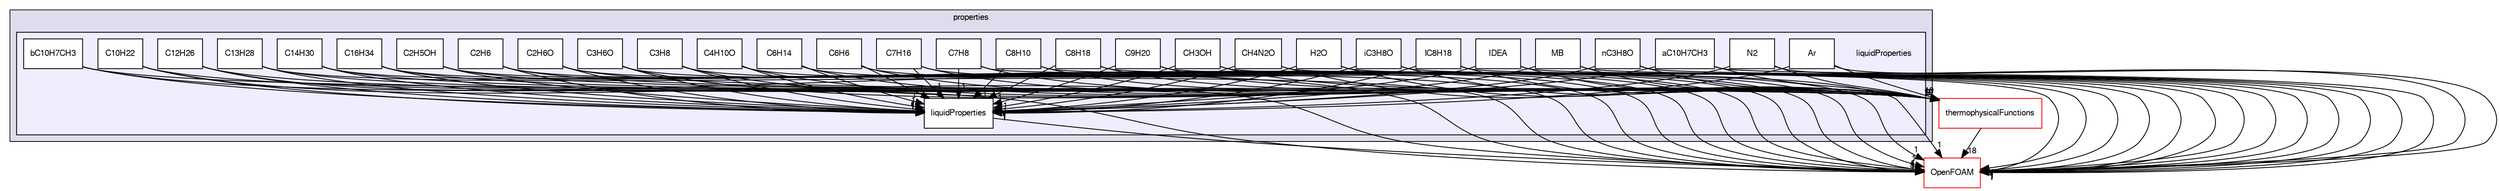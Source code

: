 digraph "src/thermophysicalModels/properties/liquidProperties" {
  bgcolor=transparent;
  compound=true
  node [ fontsize="10", fontname="FreeSans"];
  edge [ labelfontsize="10", labelfontname="FreeSans"];
  subgraph clusterdir_3c6632b74bf580b06326716f3509fb55 {
    graph [ bgcolor="#ddddee", pencolor="black", label="properties" fontname="FreeSans", fontsize="10", URL="dir_3c6632b74bf580b06326716f3509fb55.html"]
  subgraph clusterdir_bfc4847ad5382b13ef47be8e41a5ff58 {
    graph [ bgcolor="#eeeeff", pencolor="black", label="" URL="dir_bfc4847ad5382b13ef47be8e41a5ff58.html"];
    dir_bfc4847ad5382b13ef47be8e41a5ff58 [shape=plaintext label="liquidProperties"];
    dir_7eaed3029ee48c30f9be194bd2b880a2 [shape=box label="aC10H7CH3" color="black" fillcolor="white" style="filled" URL="dir_7eaed3029ee48c30f9be194bd2b880a2.html"];
    dir_2276895c57589790f35367ccafcbbe11 [shape=box label="Ar" color="black" fillcolor="white" style="filled" URL="dir_2276895c57589790f35367ccafcbbe11.html"];
    dir_9c31e9391d8fca80be5fc44a80114f47 [shape=box label="bC10H7CH3" color="black" fillcolor="white" style="filled" URL="dir_9c31e9391d8fca80be5fc44a80114f47.html"];
    dir_c48e52f9f699558907e02b3f17d29df3 [shape=box label="C10H22" color="black" fillcolor="white" style="filled" URL="dir_c48e52f9f699558907e02b3f17d29df3.html"];
    dir_e68832196d2543f107529bc4240b07c9 [shape=box label="C12H26" color="black" fillcolor="white" style="filled" URL="dir_e68832196d2543f107529bc4240b07c9.html"];
    dir_4d37b6cb9256fe0b76bd5fd529f68aac [shape=box label="C13H28" color="black" fillcolor="white" style="filled" URL="dir_4d37b6cb9256fe0b76bd5fd529f68aac.html"];
    dir_f59bdf528167ecf0cd9574afb6e95415 [shape=box label="C14H30" color="black" fillcolor="white" style="filled" URL="dir_f59bdf528167ecf0cd9574afb6e95415.html"];
    dir_6535b4d78654dd81c29071aff96139cf [shape=box label="C16H34" color="black" fillcolor="white" style="filled" URL="dir_6535b4d78654dd81c29071aff96139cf.html"];
    dir_d3029ef3aef58fd22a888338946595f9 [shape=box label="C2H5OH" color="black" fillcolor="white" style="filled" URL="dir_d3029ef3aef58fd22a888338946595f9.html"];
    dir_9737b0fd981bcb8d5b8ca623ee19503e [shape=box label="C2H6" color="black" fillcolor="white" style="filled" URL="dir_9737b0fd981bcb8d5b8ca623ee19503e.html"];
    dir_c829205081c02c5863aeca7e884296aa [shape=box label="C2H6O" color="black" fillcolor="white" style="filled" URL="dir_c829205081c02c5863aeca7e884296aa.html"];
    dir_e5fa2df759f842ba2f5f7d0fe30e461b [shape=box label="C3H6O" color="black" fillcolor="white" style="filled" URL="dir_e5fa2df759f842ba2f5f7d0fe30e461b.html"];
    dir_b33f746d920b61e6b79ecd142b5f18c2 [shape=box label="C3H8" color="black" fillcolor="white" style="filled" URL="dir_b33f746d920b61e6b79ecd142b5f18c2.html"];
    dir_6408010f695b5e7f3d11e19ff618bfd9 [shape=box label="C4H10O" color="black" fillcolor="white" style="filled" URL="dir_6408010f695b5e7f3d11e19ff618bfd9.html"];
    dir_4fab9b125f905b59d184b44a2d8f0047 [shape=box label="C6H14" color="black" fillcolor="white" style="filled" URL="dir_4fab9b125f905b59d184b44a2d8f0047.html"];
    dir_43b2c95e955d05365a873aa3477c5153 [shape=box label="C6H6" color="black" fillcolor="white" style="filled" URL="dir_43b2c95e955d05365a873aa3477c5153.html"];
    dir_73b058585029b0c772318a2ad131d036 [shape=box label="C7H16" color="black" fillcolor="white" style="filled" URL="dir_73b058585029b0c772318a2ad131d036.html"];
    dir_cd17fbdceb4008987073d2a2bbaba0e5 [shape=box label="C7H8" color="black" fillcolor="white" style="filled" URL="dir_cd17fbdceb4008987073d2a2bbaba0e5.html"];
    dir_5f29ec33410d1923dae65c594b4f3012 [shape=box label="C8H10" color="black" fillcolor="white" style="filled" URL="dir_5f29ec33410d1923dae65c594b4f3012.html"];
    dir_e7ee222ac0b69df5a384e7f3da610a5b [shape=box label="C8H18" color="black" fillcolor="white" style="filled" URL="dir_e7ee222ac0b69df5a384e7f3da610a5b.html"];
    dir_a5df0e87fc779efdaf58c1934cc8f44f [shape=box label="C9H20" color="black" fillcolor="white" style="filled" URL="dir_a5df0e87fc779efdaf58c1934cc8f44f.html"];
    dir_4aaee1884a50fb6514476afb776e6154 [shape=box label="CH3OH" color="black" fillcolor="white" style="filled" URL="dir_4aaee1884a50fb6514476afb776e6154.html"];
    dir_d691319ceda4de5c03e63da1bf2a9da9 [shape=box label="CH4N2O" color="black" fillcolor="white" style="filled" URL="dir_d691319ceda4de5c03e63da1bf2a9da9.html"];
    dir_5a50f4f1f1fe694dcae74ca78a556215 [shape=box label="H2O" color="black" fillcolor="white" style="filled" URL="dir_5a50f4f1f1fe694dcae74ca78a556215.html"];
    dir_156b478ae5299146135100fa54713068 [shape=box label="iC3H8O" color="black" fillcolor="white" style="filled" URL="dir_156b478ae5299146135100fa54713068.html"];
    dir_9194221282e7324ef2f16c811d0aea0a [shape=box label="IC8H18" color="black" fillcolor="white" style="filled" URL="dir_9194221282e7324ef2f16c811d0aea0a.html"];
    dir_17558facc8025d0195c55729d5e97ba9 [shape=box label="IDEA" color="black" fillcolor="white" style="filled" URL="dir_17558facc8025d0195c55729d5e97ba9.html"];
    dir_f264eb281aea58a95d7000fded14adc7 [shape=box label="liquidProperties" color="black" fillcolor="white" style="filled" URL="dir_f264eb281aea58a95d7000fded14adc7.html"];
    dir_6a505712b6ce23e99719c54bb3fcc878 [shape=box label="MB" color="black" fillcolor="white" style="filled" URL="dir_6a505712b6ce23e99719c54bb3fcc878.html"];
    dir_436f30da1cc6a2e08a104883a17132db [shape=box label="N2" color="black" fillcolor="white" style="filled" URL="dir_436f30da1cc6a2e08a104883a17132db.html"];
    dir_c831f1ab31d68cf967c636f64c66bfd5 [shape=box label="nC3H8O" color="black" fillcolor="white" style="filled" URL="dir_c831f1ab31d68cf967c636f64c66bfd5.html"];
  }
  }
  dir_05d20c15c5fbf8a8f07c4f897848dece [shape=box label="thermophysicalFunctions" color="red" URL="dir_05d20c15c5fbf8a8f07c4f897848dece.html"];
  dir_c5473ff19b20e6ec4dfe5c310b3778a8 [shape=box label="OpenFOAM" color="red" URL="dir_c5473ff19b20e6ec4dfe5c310b3778a8.html"];
  dir_e7ee222ac0b69df5a384e7f3da610a5b->dir_f264eb281aea58a95d7000fded14adc7 [headlabel="1", labeldistance=1.5 headhref="dir_002582_002590.html"];
  dir_e7ee222ac0b69df5a384e7f3da610a5b->dir_05d20c15c5fbf8a8f07c4f897848dece [headlabel="10", labeldistance=1.5 headhref="dir_002582_002730.html"];
  dir_e7ee222ac0b69df5a384e7f3da610a5b->dir_c5473ff19b20e6ec4dfe5c310b3778a8 [headlabel="1", labeldistance=1.5 headhref="dir_002582_001706.html"];
  dir_4fab9b125f905b59d184b44a2d8f0047->dir_f264eb281aea58a95d7000fded14adc7 [headlabel="1", labeldistance=1.5 headhref="dir_002577_002590.html"];
  dir_4fab9b125f905b59d184b44a2d8f0047->dir_05d20c15c5fbf8a8f07c4f897848dece [headlabel="10", labeldistance=1.5 headhref="dir_002577_002730.html"];
  dir_4fab9b125f905b59d184b44a2d8f0047->dir_c5473ff19b20e6ec4dfe5c310b3778a8 [headlabel="1", labeldistance=1.5 headhref="dir_002577_001706.html"];
  dir_c48e52f9f699558907e02b3f17d29df3->dir_f264eb281aea58a95d7000fded14adc7 [headlabel="1", labeldistance=1.5 headhref="dir_002566_002590.html"];
  dir_c48e52f9f699558907e02b3f17d29df3->dir_05d20c15c5fbf8a8f07c4f897848dece [headlabel="10", labeldistance=1.5 headhref="dir_002566_002730.html"];
  dir_c48e52f9f699558907e02b3f17d29df3->dir_c5473ff19b20e6ec4dfe5c310b3778a8 [headlabel="1", labeldistance=1.5 headhref="dir_002566_001706.html"];
  dir_6a505712b6ce23e99719c54bb3fcc878->dir_f264eb281aea58a95d7000fded14adc7 [headlabel="1", labeldistance=1.5 headhref="dir_002591_002590.html"];
  dir_6a505712b6ce23e99719c54bb3fcc878->dir_05d20c15c5fbf8a8f07c4f897848dece [headlabel="10", labeldistance=1.5 headhref="dir_002591_002730.html"];
  dir_6a505712b6ce23e99719c54bb3fcc878->dir_c5473ff19b20e6ec4dfe5c310b3778a8 [headlabel="1", labeldistance=1.5 headhref="dir_002591_001706.html"];
  dir_f264eb281aea58a95d7000fded14adc7->dir_c5473ff19b20e6ec4dfe5c310b3778a8 [headlabel="8", labeldistance=1.5 headhref="dir_002590_001706.html"];
  dir_5a50f4f1f1fe694dcae74ca78a556215->dir_f264eb281aea58a95d7000fded14adc7 [headlabel="1", labeldistance=1.5 headhref="dir_002586_002590.html"];
  dir_5a50f4f1f1fe694dcae74ca78a556215->dir_05d20c15c5fbf8a8f07c4f897848dece [headlabel="9", labeldistance=1.5 headhref="dir_002586_002730.html"];
  dir_5a50f4f1f1fe694dcae74ca78a556215->dir_c5473ff19b20e6ec4dfe5c310b3778a8 [headlabel="1", labeldistance=1.5 headhref="dir_002586_001706.html"];
  dir_17558facc8025d0195c55729d5e97ba9->dir_f264eb281aea58a95d7000fded14adc7 [headlabel="1", labeldistance=1.5 headhref="dir_002589_002590.html"];
  dir_17558facc8025d0195c55729d5e97ba9->dir_05d20c15c5fbf8a8f07c4f897848dece [headlabel="9", labeldistance=1.5 headhref="dir_002589_002730.html"];
  dir_17558facc8025d0195c55729d5e97ba9->dir_c5473ff19b20e6ec4dfe5c310b3778a8 [headlabel="1", labeldistance=1.5 headhref="dir_002589_001706.html"];
  dir_a5df0e87fc779efdaf58c1934cc8f44f->dir_f264eb281aea58a95d7000fded14adc7 [headlabel="1", labeldistance=1.5 headhref="dir_002583_002590.html"];
  dir_a5df0e87fc779efdaf58c1934cc8f44f->dir_05d20c15c5fbf8a8f07c4f897848dece [headlabel="10", labeldistance=1.5 headhref="dir_002583_002730.html"];
  dir_a5df0e87fc779efdaf58c1934cc8f44f->dir_c5473ff19b20e6ec4dfe5c310b3778a8 [headlabel="1", labeldistance=1.5 headhref="dir_002583_001706.html"];
  dir_c831f1ab31d68cf967c636f64c66bfd5->dir_f264eb281aea58a95d7000fded14adc7 [headlabel="1", labeldistance=1.5 headhref="dir_002593_002590.html"];
  dir_c831f1ab31d68cf967c636f64c66bfd5->dir_05d20c15c5fbf8a8f07c4f897848dece [headlabel="9", labeldistance=1.5 headhref="dir_002593_002730.html"];
  dir_c831f1ab31d68cf967c636f64c66bfd5->dir_c5473ff19b20e6ec4dfe5c310b3778a8 [headlabel="1", labeldistance=1.5 headhref="dir_002593_001706.html"];
  dir_6535b4d78654dd81c29071aff96139cf->dir_f264eb281aea58a95d7000fded14adc7 [headlabel="1", labeldistance=1.5 headhref="dir_002570_002590.html"];
  dir_6535b4d78654dd81c29071aff96139cf->dir_05d20c15c5fbf8a8f07c4f897848dece [headlabel="10", labeldistance=1.5 headhref="dir_002570_002730.html"];
  dir_6535b4d78654dd81c29071aff96139cf->dir_c5473ff19b20e6ec4dfe5c310b3778a8 [headlabel="1", labeldistance=1.5 headhref="dir_002570_001706.html"];
  dir_b33f746d920b61e6b79ecd142b5f18c2->dir_f264eb281aea58a95d7000fded14adc7 [headlabel="1", labeldistance=1.5 headhref="dir_002575_002590.html"];
  dir_b33f746d920b61e6b79ecd142b5f18c2->dir_05d20c15c5fbf8a8f07c4f897848dece [headlabel="10", labeldistance=1.5 headhref="dir_002575_002730.html"];
  dir_b33f746d920b61e6b79ecd142b5f18c2->dir_c5473ff19b20e6ec4dfe5c310b3778a8 [headlabel="1", labeldistance=1.5 headhref="dir_002575_001706.html"];
  dir_9c31e9391d8fca80be5fc44a80114f47->dir_f264eb281aea58a95d7000fded14adc7 [headlabel="1", labeldistance=1.5 headhref="dir_002565_002590.html"];
  dir_9c31e9391d8fca80be5fc44a80114f47->dir_05d20c15c5fbf8a8f07c4f897848dece [headlabel="10", labeldistance=1.5 headhref="dir_002565_002730.html"];
  dir_9c31e9391d8fca80be5fc44a80114f47->dir_c5473ff19b20e6ec4dfe5c310b3778a8 [headlabel="1", labeldistance=1.5 headhref="dir_002565_001706.html"];
  dir_4d37b6cb9256fe0b76bd5fd529f68aac->dir_f264eb281aea58a95d7000fded14adc7 [headlabel="1", labeldistance=1.5 headhref="dir_002568_002590.html"];
  dir_4d37b6cb9256fe0b76bd5fd529f68aac->dir_05d20c15c5fbf8a8f07c4f897848dece [headlabel="10", labeldistance=1.5 headhref="dir_002568_002730.html"];
  dir_4d37b6cb9256fe0b76bd5fd529f68aac->dir_c5473ff19b20e6ec4dfe5c310b3778a8 [headlabel="1", labeldistance=1.5 headhref="dir_002568_001706.html"];
  dir_9194221282e7324ef2f16c811d0aea0a->dir_f264eb281aea58a95d7000fded14adc7 [headlabel="1", labeldistance=1.5 headhref="dir_002588_002590.html"];
  dir_9194221282e7324ef2f16c811d0aea0a->dir_05d20c15c5fbf8a8f07c4f897848dece [headlabel="10", labeldistance=1.5 headhref="dir_002588_002730.html"];
  dir_9194221282e7324ef2f16c811d0aea0a->dir_c5473ff19b20e6ec4dfe5c310b3778a8 [headlabel="1", labeldistance=1.5 headhref="dir_002588_001706.html"];
  dir_9737b0fd981bcb8d5b8ca623ee19503e->dir_f264eb281aea58a95d7000fded14adc7 [headlabel="1", labeldistance=1.5 headhref="dir_002572_002590.html"];
  dir_9737b0fd981bcb8d5b8ca623ee19503e->dir_05d20c15c5fbf8a8f07c4f897848dece [headlabel="10", labeldistance=1.5 headhref="dir_002572_002730.html"];
  dir_9737b0fd981bcb8d5b8ca623ee19503e->dir_c5473ff19b20e6ec4dfe5c310b3778a8 [headlabel="1", labeldistance=1.5 headhref="dir_002572_001706.html"];
  dir_43b2c95e955d05365a873aa3477c5153->dir_f264eb281aea58a95d7000fded14adc7 [headlabel="1", labeldistance=1.5 headhref="dir_002578_002590.html"];
  dir_43b2c95e955d05365a873aa3477c5153->dir_05d20c15c5fbf8a8f07c4f897848dece [headlabel="10", labeldistance=1.5 headhref="dir_002578_002730.html"];
  dir_43b2c95e955d05365a873aa3477c5153->dir_c5473ff19b20e6ec4dfe5c310b3778a8 [headlabel="1", labeldistance=1.5 headhref="dir_002578_001706.html"];
  dir_73b058585029b0c772318a2ad131d036->dir_f264eb281aea58a95d7000fded14adc7 [headlabel="1", labeldistance=1.5 headhref="dir_002579_002590.html"];
  dir_73b058585029b0c772318a2ad131d036->dir_05d20c15c5fbf8a8f07c4f897848dece [headlabel="10", labeldistance=1.5 headhref="dir_002579_002730.html"];
  dir_73b058585029b0c772318a2ad131d036->dir_c5473ff19b20e6ec4dfe5c310b3778a8 [headlabel="1", labeldistance=1.5 headhref="dir_002579_001706.html"];
  dir_05d20c15c5fbf8a8f07c4f897848dece->dir_c5473ff19b20e6ec4dfe5c310b3778a8 [headlabel="18", labeldistance=1.5 headhref="dir_002730_001706.html"];
  dir_d691319ceda4de5c03e63da1bf2a9da9->dir_f264eb281aea58a95d7000fded14adc7 [headlabel="1", labeldistance=1.5 headhref="dir_002585_002590.html"];
  dir_d691319ceda4de5c03e63da1bf2a9da9->dir_05d20c15c5fbf8a8f07c4f897848dece [headlabel="10", labeldistance=1.5 headhref="dir_002585_002730.html"];
  dir_d691319ceda4de5c03e63da1bf2a9da9->dir_c5473ff19b20e6ec4dfe5c310b3778a8 [headlabel="1", labeldistance=1.5 headhref="dir_002585_001706.html"];
  dir_cd17fbdceb4008987073d2a2bbaba0e5->dir_f264eb281aea58a95d7000fded14adc7 [headlabel="1", labeldistance=1.5 headhref="dir_002580_002590.html"];
  dir_cd17fbdceb4008987073d2a2bbaba0e5->dir_05d20c15c5fbf8a8f07c4f897848dece [headlabel="10", labeldistance=1.5 headhref="dir_002580_002730.html"];
  dir_cd17fbdceb4008987073d2a2bbaba0e5->dir_c5473ff19b20e6ec4dfe5c310b3778a8 [headlabel="1", labeldistance=1.5 headhref="dir_002580_001706.html"];
  dir_5f29ec33410d1923dae65c594b4f3012->dir_f264eb281aea58a95d7000fded14adc7 [headlabel="1", labeldistance=1.5 headhref="dir_002581_002590.html"];
  dir_5f29ec33410d1923dae65c594b4f3012->dir_05d20c15c5fbf8a8f07c4f897848dece [headlabel="9", labeldistance=1.5 headhref="dir_002581_002730.html"];
  dir_5f29ec33410d1923dae65c594b4f3012->dir_c5473ff19b20e6ec4dfe5c310b3778a8 [headlabel="1", labeldistance=1.5 headhref="dir_002581_001706.html"];
  dir_2276895c57589790f35367ccafcbbe11->dir_f264eb281aea58a95d7000fded14adc7 [headlabel="1", labeldistance=1.5 headhref="dir_002564_002590.html"];
  dir_2276895c57589790f35367ccafcbbe11->dir_05d20c15c5fbf8a8f07c4f897848dece [headlabel="10", labeldistance=1.5 headhref="dir_002564_002730.html"];
  dir_2276895c57589790f35367ccafcbbe11->dir_c5473ff19b20e6ec4dfe5c310b3778a8 [headlabel="1", labeldistance=1.5 headhref="dir_002564_001706.html"];
  dir_156b478ae5299146135100fa54713068->dir_f264eb281aea58a95d7000fded14adc7 [headlabel="1", labeldistance=1.5 headhref="dir_002587_002590.html"];
  dir_156b478ae5299146135100fa54713068->dir_05d20c15c5fbf8a8f07c4f897848dece [headlabel="9", labeldistance=1.5 headhref="dir_002587_002730.html"];
  dir_156b478ae5299146135100fa54713068->dir_c5473ff19b20e6ec4dfe5c310b3778a8 [headlabel="1", labeldistance=1.5 headhref="dir_002587_001706.html"];
  dir_c829205081c02c5863aeca7e884296aa->dir_f264eb281aea58a95d7000fded14adc7 [headlabel="1", labeldistance=1.5 headhref="dir_002573_002590.html"];
  dir_c829205081c02c5863aeca7e884296aa->dir_05d20c15c5fbf8a8f07c4f897848dece [headlabel="10", labeldistance=1.5 headhref="dir_002573_002730.html"];
  dir_c829205081c02c5863aeca7e884296aa->dir_c5473ff19b20e6ec4dfe5c310b3778a8 [headlabel="1", labeldistance=1.5 headhref="dir_002573_001706.html"];
  dir_d3029ef3aef58fd22a888338946595f9->dir_f264eb281aea58a95d7000fded14adc7 [headlabel="1", labeldistance=1.5 headhref="dir_002571_002590.html"];
  dir_d3029ef3aef58fd22a888338946595f9->dir_05d20c15c5fbf8a8f07c4f897848dece [headlabel="10", labeldistance=1.5 headhref="dir_002571_002730.html"];
  dir_d3029ef3aef58fd22a888338946595f9->dir_c5473ff19b20e6ec4dfe5c310b3778a8 [headlabel="1", labeldistance=1.5 headhref="dir_002571_001706.html"];
  dir_436f30da1cc6a2e08a104883a17132db->dir_f264eb281aea58a95d7000fded14adc7 [headlabel="1", labeldistance=1.5 headhref="dir_002592_002590.html"];
  dir_436f30da1cc6a2e08a104883a17132db->dir_05d20c15c5fbf8a8f07c4f897848dece [headlabel="10", labeldistance=1.5 headhref="dir_002592_002730.html"];
  dir_436f30da1cc6a2e08a104883a17132db->dir_c5473ff19b20e6ec4dfe5c310b3778a8 [headlabel="1", labeldistance=1.5 headhref="dir_002592_001706.html"];
  dir_4aaee1884a50fb6514476afb776e6154->dir_f264eb281aea58a95d7000fded14adc7 [headlabel="1", labeldistance=1.5 headhref="dir_002584_002590.html"];
  dir_4aaee1884a50fb6514476afb776e6154->dir_05d20c15c5fbf8a8f07c4f897848dece [headlabel="10", labeldistance=1.5 headhref="dir_002584_002730.html"];
  dir_4aaee1884a50fb6514476afb776e6154->dir_c5473ff19b20e6ec4dfe5c310b3778a8 [headlabel="1", labeldistance=1.5 headhref="dir_002584_001706.html"];
  dir_e5fa2df759f842ba2f5f7d0fe30e461b->dir_f264eb281aea58a95d7000fded14adc7 [headlabel="1", labeldistance=1.5 headhref="dir_002574_002590.html"];
  dir_e5fa2df759f842ba2f5f7d0fe30e461b->dir_05d20c15c5fbf8a8f07c4f897848dece [headlabel="10", labeldistance=1.5 headhref="dir_002574_002730.html"];
  dir_e5fa2df759f842ba2f5f7d0fe30e461b->dir_c5473ff19b20e6ec4dfe5c310b3778a8 [headlabel="1", labeldistance=1.5 headhref="dir_002574_001706.html"];
  dir_f59bdf528167ecf0cd9574afb6e95415->dir_f264eb281aea58a95d7000fded14adc7 [headlabel="1", labeldistance=1.5 headhref="dir_002569_002590.html"];
  dir_f59bdf528167ecf0cd9574afb6e95415->dir_05d20c15c5fbf8a8f07c4f897848dece [headlabel="10", labeldistance=1.5 headhref="dir_002569_002730.html"];
  dir_f59bdf528167ecf0cd9574afb6e95415->dir_c5473ff19b20e6ec4dfe5c310b3778a8 [headlabel="1", labeldistance=1.5 headhref="dir_002569_001706.html"];
  dir_e68832196d2543f107529bc4240b07c9->dir_f264eb281aea58a95d7000fded14adc7 [headlabel="1", labeldistance=1.5 headhref="dir_002567_002590.html"];
  dir_e68832196d2543f107529bc4240b07c9->dir_05d20c15c5fbf8a8f07c4f897848dece [headlabel="10", labeldistance=1.5 headhref="dir_002567_002730.html"];
  dir_e68832196d2543f107529bc4240b07c9->dir_c5473ff19b20e6ec4dfe5c310b3778a8 [headlabel="1", labeldistance=1.5 headhref="dir_002567_001706.html"];
  dir_7eaed3029ee48c30f9be194bd2b880a2->dir_f264eb281aea58a95d7000fded14adc7 [headlabel="1", labeldistance=1.5 headhref="dir_002563_002590.html"];
  dir_7eaed3029ee48c30f9be194bd2b880a2->dir_05d20c15c5fbf8a8f07c4f897848dece [headlabel="10", labeldistance=1.5 headhref="dir_002563_002730.html"];
  dir_7eaed3029ee48c30f9be194bd2b880a2->dir_c5473ff19b20e6ec4dfe5c310b3778a8 [headlabel="1", labeldistance=1.5 headhref="dir_002563_001706.html"];
  dir_6408010f695b5e7f3d11e19ff618bfd9->dir_f264eb281aea58a95d7000fded14adc7 [headlabel="1", labeldistance=1.5 headhref="dir_002576_002590.html"];
  dir_6408010f695b5e7f3d11e19ff618bfd9->dir_05d20c15c5fbf8a8f07c4f897848dece [headlabel="10", labeldistance=1.5 headhref="dir_002576_002730.html"];
  dir_6408010f695b5e7f3d11e19ff618bfd9->dir_c5473ff19b20e6ec4dfe5c310b3778a8 [headlabel="1", labeldistance=1.5 headhref="dir_002576_001706.html"];
}
